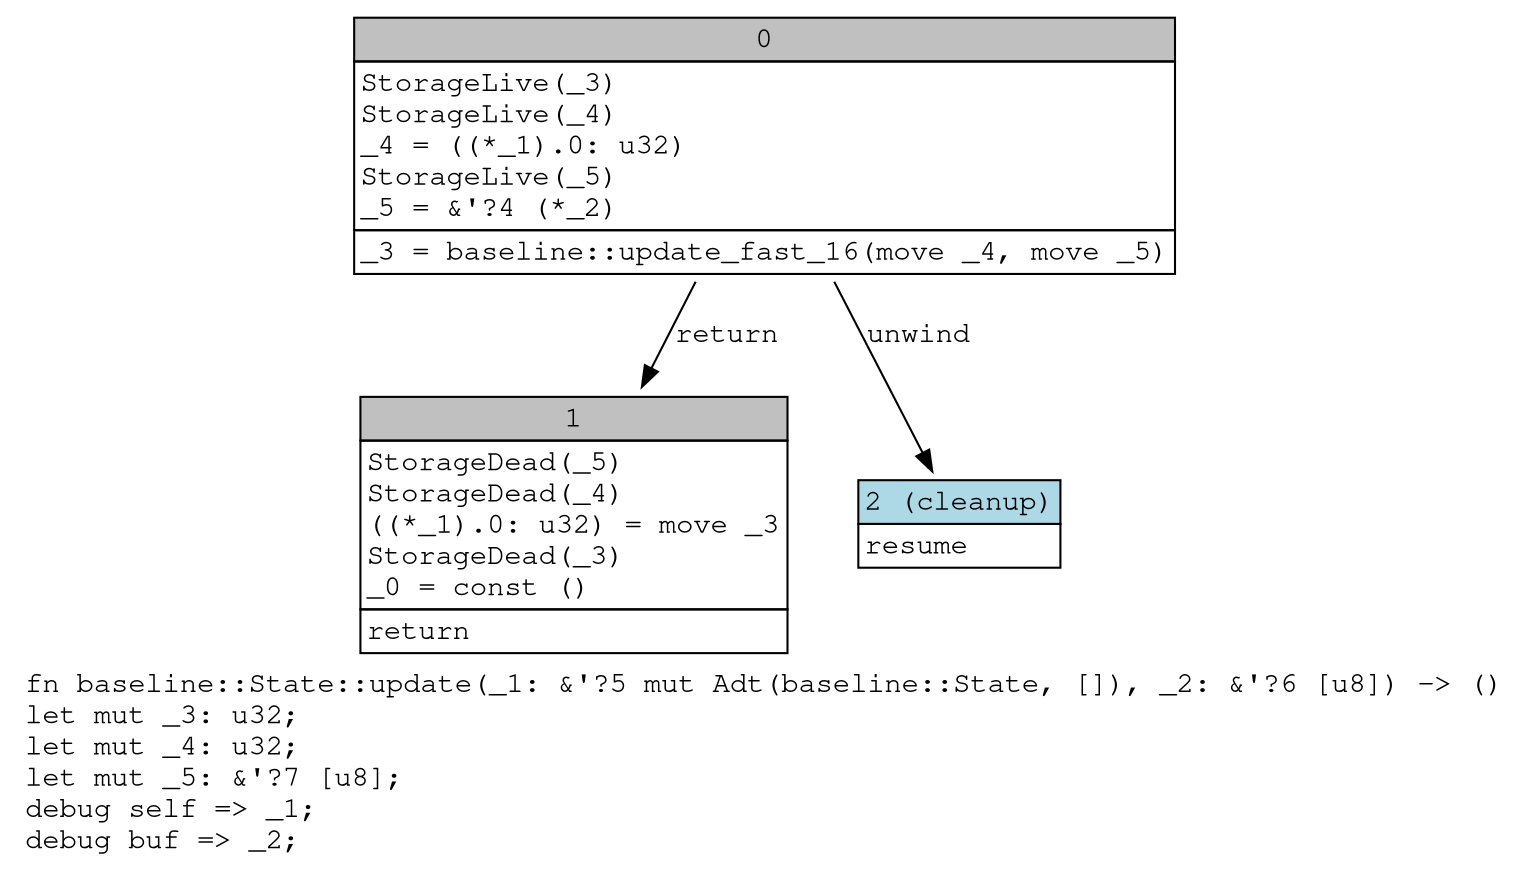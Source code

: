 digraph Mir_0_11 {
    graph [fontname="Courier, monospace"];
    node [fontname="Courier, monospace"];
    edge [fontname="Courier, monospace"];
    label=<fn baseline::State::update(_1: &amp;'?5 mut Adt(baseline::State, []), _2: &amp;'?6 [u8]) -&gt; ()<br align="left"/>let mut _3: u32;<br align="left"/>let mut _4: u32;<br align="left"/>let mut _5: &amp;'?7 [u8];<br align="left"/>debug self =&gt; _1;<br align="left"/>debug buf =&gt; _2;<br align="left"/>>;
    bb0__0_11 [shape="none", label=<<table border="0" cellborder="1" cellspacing="0"><tr><td bgcolor="gray" align="center" colspan="1">0</td></tr><tr><td align="left" balign="left">StorageLive(_3)<br/>StorageLive(_4)<br/>_4 = ((*_1).0: u32)<br/>StorageLive(_5)<br/>_5 = &amp;'?4 (*_2)<br/></td></tr><tr><td align="left">_3 = baseline::update_fast_16(move _4, move _5)</td></tr></table>>];
    bb1__0_11 [shape="none", label=<<table border="0" cellborder="1" cellspacing="0"><tr><td bgcolor="gray" align="center" colspan="1">1</td></tr><tr><td align="left" balign="left">StorageDead(_5)<br/>StorageDead(_4)<br/>((*_1).0: u32) = move _3<br/>StorageDead(_3)<br/>_0 = const ()<br/></td></tr><tr><td align="left">return</td></tr></table>>];
    bb2__0_11 [shape="none", label=<<table border="0" cellborder="1" cellspacing="0"><tr><td bgcolor="lightblue" align="center" colspan="1">2 (cleanup)</td></tr><tr><td align="left">resume</td></tr></table>>];
    bb0__0_11 -> bb1__0_11 [label="return"];
    bb0__0_11 -> bb2__0_11 [label="unwind"];
}
